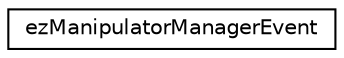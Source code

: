 digraph "Graphical Class Hierarchy"
{
 // LATEX_PDF_SIZE
  edge [fontname="Helvetica",fontsize="10",labelfontname="Helvetica",labelfontsize="10"];
  node [fontname="Helvetica",fontsize="10",shape=record];
  rankdir="LR";
  Node0 [label="ezManipulatorManagerEvent",height=0.2,width=0.4,color="black", fillcolor="white", style="filled",URL="$de/deb/structez_manipulator_manager_event.htm",tooltip=" "];
}
